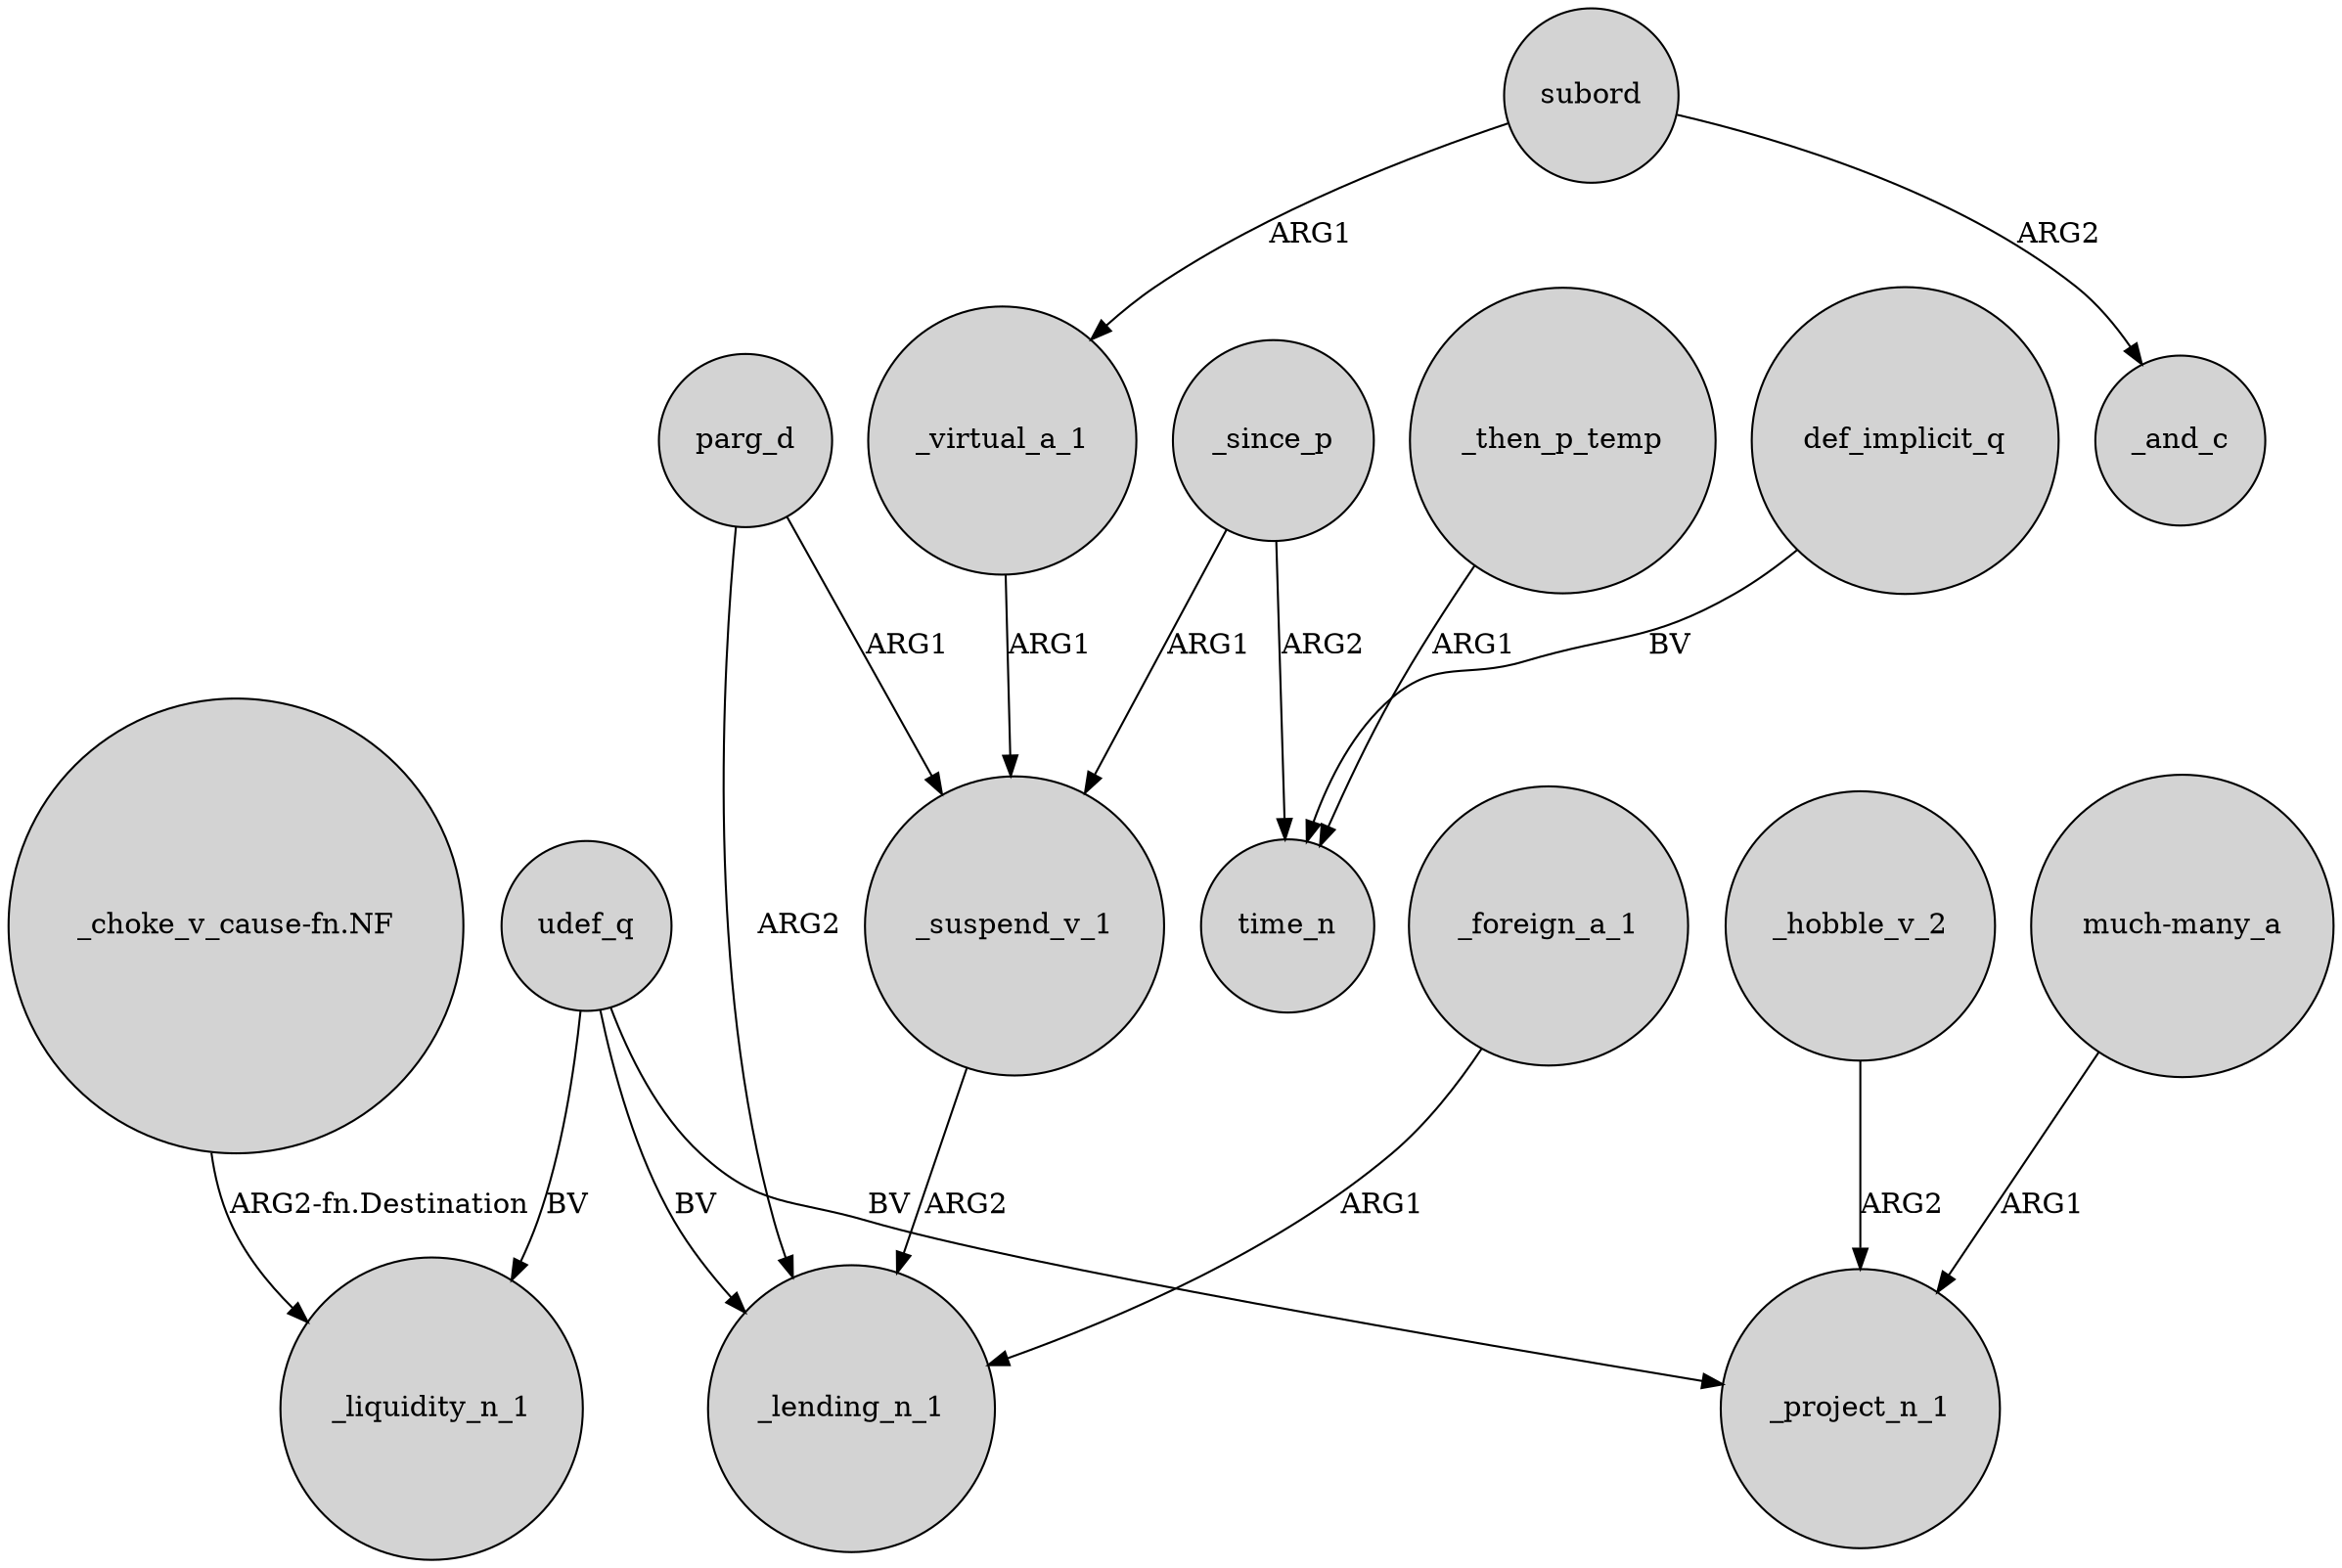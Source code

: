 digraph {
	node [shape=circle style=filled]
	"_choke_v_cause-fn.NF" -> _liquidity_n_1 [label="ARG2-fn.Destination"]
	parg_d -> _lending_n_1 [label=ARG2]
	parg_d -> _suspend_v_1 [label=ARG1]
	_since_p -> time_n [label=ARG2]
	_since_p -> _suspend_v_1 [label=ARG1]
	_suspend_v_1 -> _lending_n_1 [label=ARG2]
	udef_q -> _lending_n_1 [label=BV]
	_foreign_a_1 -> _lending_n_1 [label=ARG1]
	udef_q -> _liquidity_n_1 [label=BV]
	_hobble_v_2 -> _project_n_1 [label=ARG2]
	subord -> _virtual_a_1 [label=ARG1]
	_virtual_a_1 -> _suspend_v_1 [label=ARG1]
	_then_p_temp -> time_n [label=ARG1]
	udef_q -> _project_n_1 [label=BV]
	"much-many_a" -> _project_n_1 [label=ARG1]
	subord -> _and_c [label=ARG2]
	def_implicit_q -> time_n [label=BV]
}
